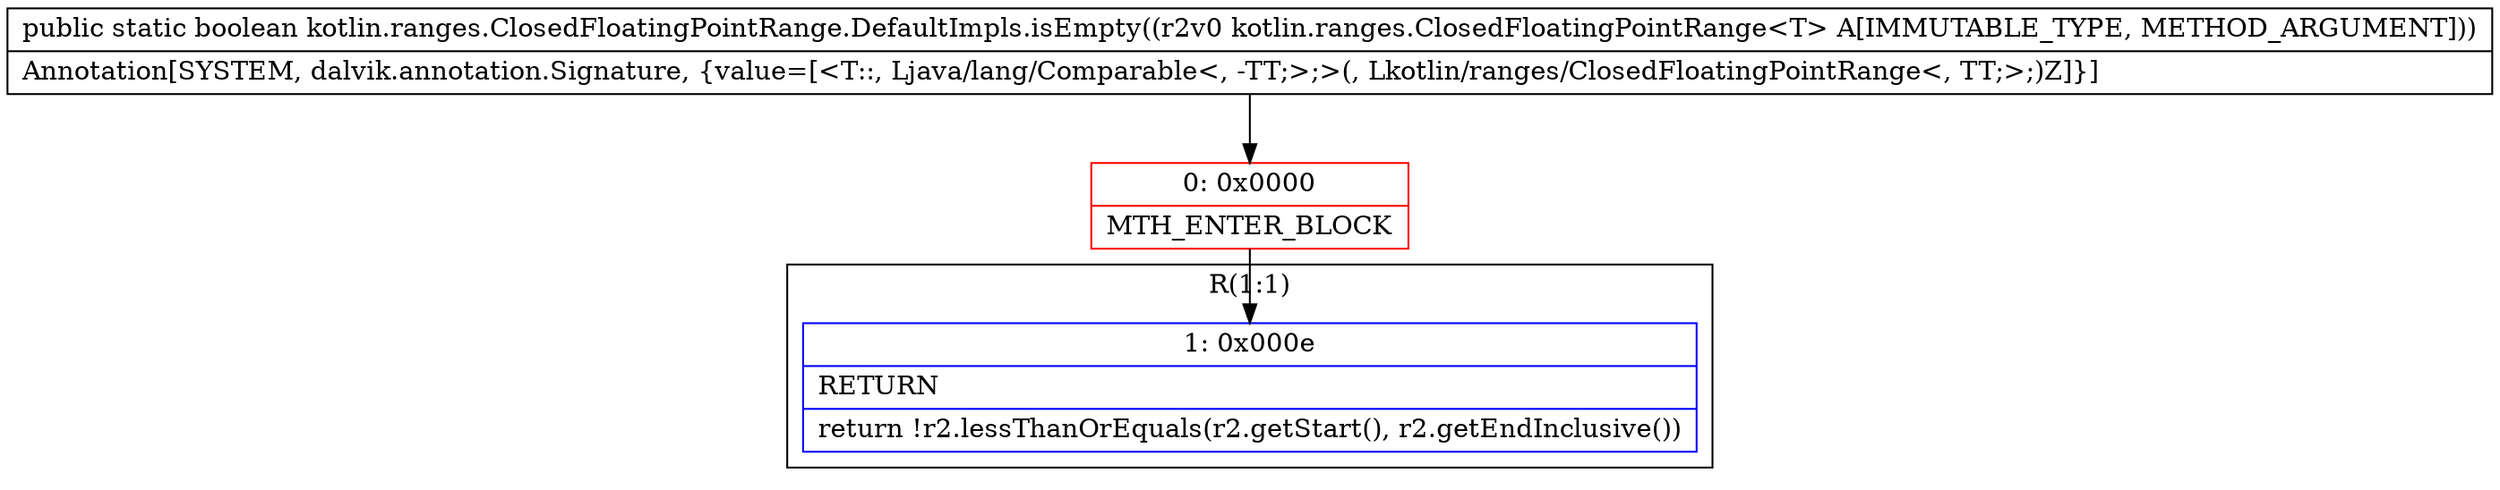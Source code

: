 digraph "CFG forkotlin.ranges.ClosedFloatingPointRange.DefaultImpls.isEmpty(Lkotlin\/ranges\/ClosedFloatingPointRange;)Z" {
subgraph cluster_Region_1648221440 {
label = "R(1:1)";
node [shape=record,color=blue];
Node_1 [shape=record,label="{1\:\ 0x000e|RETURN\l|return !r2.lessThanOrEquals(r2.getStart(), r2.getEndInclusive())\l}"];
}
Node_0 [shape=record,color=red,label="{0\:\ 0x0000|MTH_ENTER_BLOCK\l}"];
MethodNode[shape=record,label="{public static boolean kotlin.ranges.ClosedFloatingPointRange.DefaultImpls.isEmpty((r2v0 kotlin.ranges.ClosedFloatingPointRange\<T\> A[IMMUTABLE_TYPE, METHOD_ARGUMENT]))  | Annotation[SYSTEM, dalvik.annotation.Signature, \{value=[\<T::, Ljava\/lang\/Comparable\<, \-TT;\>;\>(, Lkotlin\/ranges\/ClosedFloatingPointRange\<, TT;\>;)Z]\}]\l}"];
MethodNode -> Node_0;
Node_0 -> Node_1;
}

